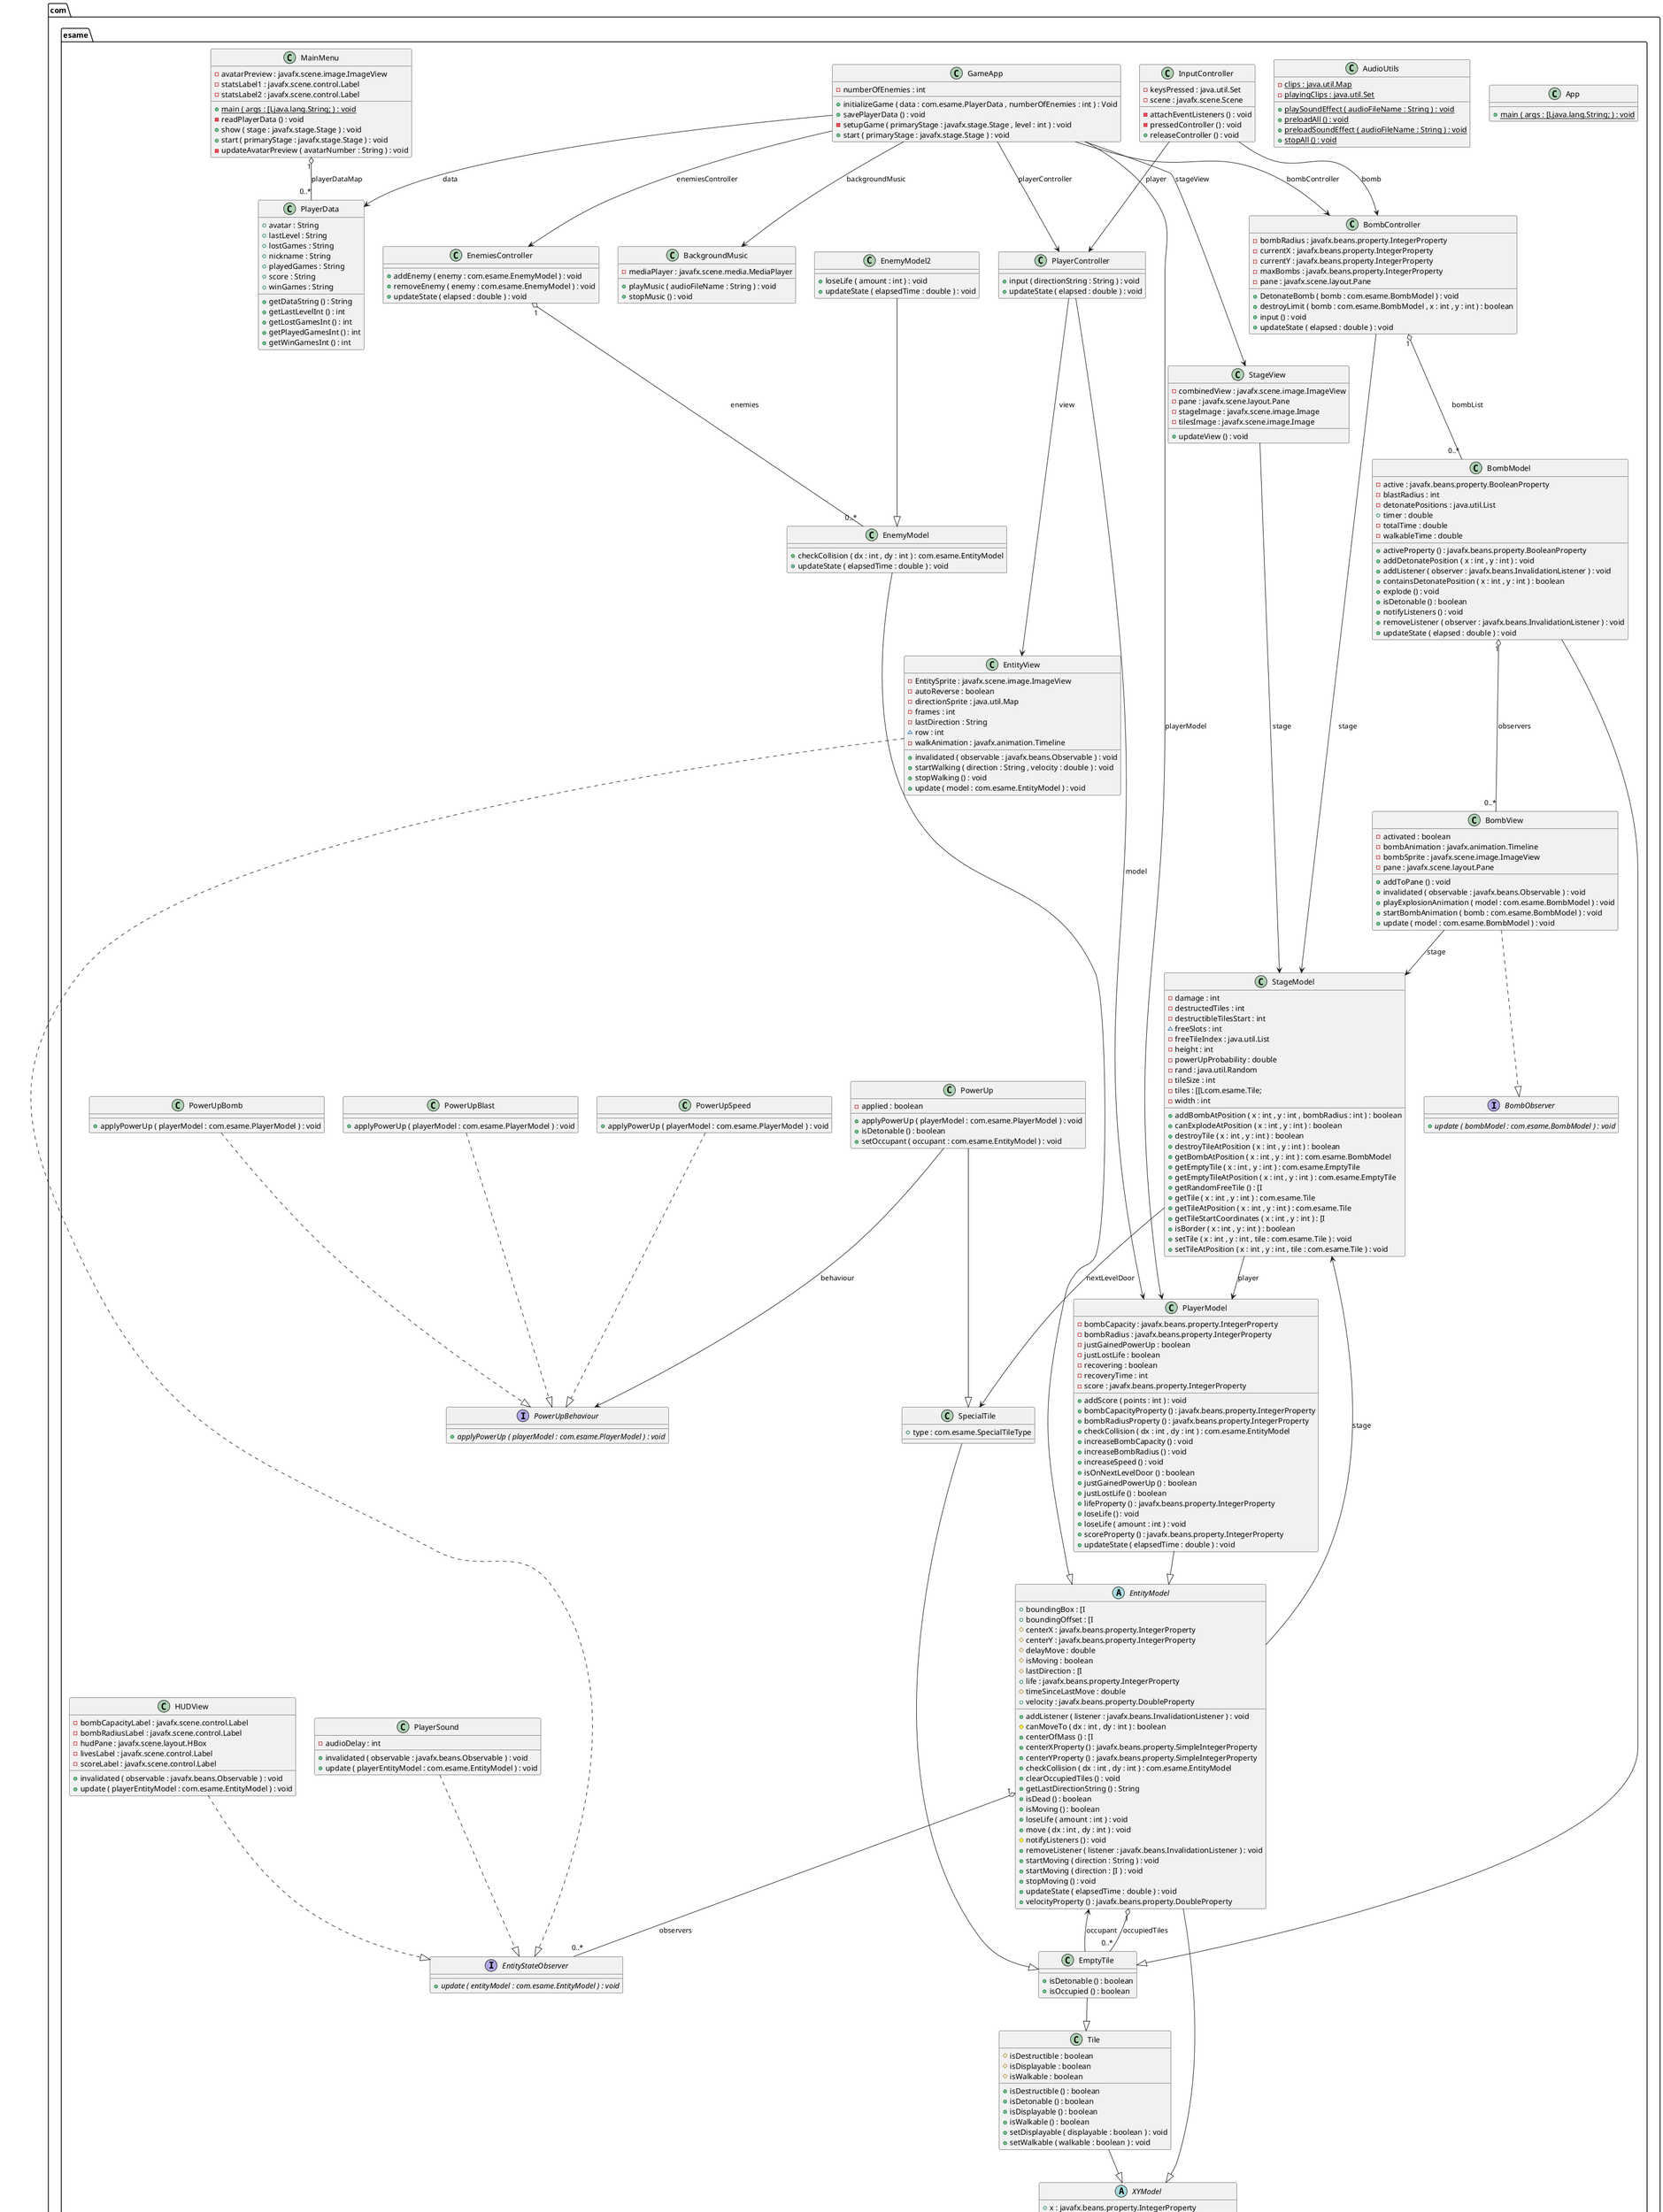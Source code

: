 @startuml

class com.esame.App {
	{method}  {static} +main ( args : [Ljava.lang.String; ) : void
}


class com.esame.AudioUtils {
	{field} {static} -clips : java.util.Map
	{field} {static} -playingClips : java.util.Set
	{method}  {static} +playSoundEffect ( audioFileName : String ) : void
	{method}  {static} +preloadAll () : void
	{method}  {static} +preloadSoundEffect ( audioFileName : String ) : void
	{method}  {static} +stopAll () : void
}


class com.esame.BackgroundMusic {
	{field} -mediaPlayer : javafx.scene.media.MediaPlayer
	{method} +playMusic ( audioFileName : String ) : void
	{method} +stopMusic () : void
}


class com.esame.BombController {
	{field} -bombRadius : javafx.beans.property.IntegerProperty
	{field} -currentX : javafx.beans.property.IntegerProperty
	{field} -currentY : javafx.beans.property.IntegerProperty
	{field} -maxBombs : javafx.beans.property.IntegerProperty
	{field} -pane : javafx.scene.layout.Pane
	{method} +DetonateBomb ( bomb : com.esame.BombModel ) : void
	{method} +destroyLimit ( bomb : com.esame.BombModel , x : int , y : int ) : boolean
	{method} +input () : void
	{method} +updateState ( elapsed : double ) : void
}


class com.esame.BombModel {
	{field} -active : javafx.beans.property.BooleanProperty
	{field} -blastRadius : int
	{field} -detonatePositions : java.util.List
	{field} +timer : double
	{field} -totalTime : double
	{field} -walkableTime : double
	{method} +activeProperty () : javafx.beans.property.BooleanProperty
	{method} +addDetonatePosition ( x : int , y : int ) : void
	{method} +addListener ( observer : javafx.beans.InvalidationListener ) : void
	{method} +containsDetonatePosition ( x : int , y : int ) : boolean
	{method} +explode () : void
	{method} +isDetonable () : boolean
	{method} +notifyListeners () : void
	{method} +removeListener ( observer : javafx.beans.InvalidationListener ) : void
	{method} +updateState ( elapsed : double ) : void
}


interface com.esame.BombObserver {
	{method}  {abstract} +update ( bombModel : com.esame.BombModel ) : void
}


class com.esame.BombView {
	{field} -activated : boolean
	{field} -bombAnimation : javafx.animation.Timeline
	{field} -bombSprite : javafx.scene.image.ImageView
	{field} -pane : javafx.scene.layout.Pane
	{method} +addToPane () : void
	{method} +invalidated ( observable : javafx.beans.Observable ) : void
	{method} +playExplosionAnimation ( model : com.esame.BombModel ) : void
	{method} +startBombAnimation ( bomb : com.esame.BombModel ) : void
	{method} +update ( model : com.esame.BombModel ) : void
}


class com.esame.EmptyTile {
	{method} +isDetonable () : boolean
	{method} +isOccupied () : boolean
}


class com.esame.EnemiesController {
	{method} +addEnemy ( enemy : com.esame.EnemyModel ) : void
	{method} +removeEnemy ( enemy : com.esame.EnemyModel ) : void
	{method} +updateState ( elapsed : double ) : void
}


class com.esame.EnemyModel {
	{method} +checkCollision ( dx : int , dy : int ) : com.esame.EntityModel
	{method} +updateState ( elapsedTime : double ) : void
}


class com.esame.EnemyModel2 {
	{method} +loseLife ( amount : int ) : void
	{method} +updateState ( elapsedTime : double ) : void
}


abstract class com.esame.EntityModel {
	{field} +boundingBox : [I
	{field} +boundingOffset : [I
	{field} #centerX : javafx.beans.property.IntegerProperty
	{field} #centerY : javafx.beans.property.IntegerProperty
	{field} #delayMove : double
	{field} #isMoving : boolean
	{field} #lastDirection : [I
	{field} +life : javafx.beans.property.IntegerProperty
	{field} #timeSinceLastMove : double
	{field} +velocity : javafx.beans.property.DoubleProperty
	{method} +addListener ( listener : javafx.beans.InvalidationListener ) : void
	{method} #canMoveTo ( dx : int , dy : int ) : boolean
	{method} +centerOfMass () : [I
	{method} +centerXProperty () : javafx.beans.property.SimpleIntegerProperty
	{method} +centerYProperty () : javafx.beans.property.SimpleIntegerProperty
	{method} +checkCollision ( dx : int , dy : int ) : com.esame.EntityModel
	{method} +clearOccupiedTiles () : void
	{method} +getLastDirectionString () : String
	{method} +isDead () : boolean
	{method} +isMoving () : boolean
	{method} +loseLife ( amount : int ) : void
	{method} +move ( dx : int , dy : int ) : void
	{method} #notifyListeners () : void
	{method} +removeListener ( listener : javafx.beans.InvalidationListener ) : void
	{method} +startMoving ( direction : String ) : void
	{method} +startMoving ( direction : [I ) : void
	{method} +stopMoving () : void
	{method} +updateState ( elapsedTime : double ) : void
	{method} +velocityProperty () : javafx.beans.property.DoubleProperty
}


interface com.esame.EntityStateObserver {
	{method}  {abstract} +update ( entityModel : com.esame.EntityModel ) : void
}


class com.esame.EntityView {
	{field} -EntitySprite : javafx.scene.image.ImageView
	{field} -autoReverse : boolean
	{field} -directionSprite : java.util.Map
	{field} -frames : int
	{field} -lastDirection : String
	{field} ~row : int
	{field} -walkAnimation : javafx.animation.Timeline
	{method} +invalidated ( observable : javafx.beans.Observable ) : void
	{method} +startWalking ( direction : String , velocity : double ) : void
	{method} +stopWalking () : void
	{method} +update ( model : com.esame.EntityModel ) : void
}


class com.esame.GameApp {
	{field} -numberOfEnemies : int
	{method} +initializeGame ( data : com.esame.PlayerData , numberOfEnemies : int ) : Void
	{method} +savePlayerData () : void
	{method} -setupGame ( primaryStage : javafx.stage.Stage , level : int ) : void
	{method} +start ( primaryStage : javafx.stage.Stage ) : void
}


class com.esame.HUDView {
	{field} -bombCapacityLabel : javafx.scene.control.Label
	{field} -bombRadiusLabel : javafx.scene.control.Label
	{field} -hudPane : javafx.scene.layout.HBox
	{field} -livesLabel : javafx.scene.control.Label
	{field} -scoreLabel : javafx.scene.control.Label
	{method} +invalidated ( observable : javafx.beans.Observable ) : void
	{method} +update ( playerEntityModel : com.esame.EntityModel ) : void
}


class com.esame.InputController {
	{field} -keysPressed : java.util.Set
	{field} -scene : javafx.scene.Scene
	{method} -attachEventListeners () : void
	{method} -pressedController () : void
	{method} +releaseController () : void
}


class com.esame.MainMenu {
	{field} -avatarPreview : javafx.scene.image.ImageView
	{field} -statsLabel1 : javafx.scene.control.Label
	{field} -statsLabel2 : javafx.scene.control.Label
	{method}  {static} +main ( args : [Ljava.lang.String; ) : void
	{method} -readPlayerData () : void
	{method} +show ( stage : javafx.stage.Stage ) : void
	{method} +start ( primaryStage : javafx.stage.Stage ) : void
	{method} -updateAvatarPreview ( avatarNumber : String ) : void
}


class com.esame.PlayerController {
	{method} +input ( directionString : String ) : void
	{method} +updateState ( elapsed : double ) : void
}


class com.esame.PlayerData {
	{field} +avatar : String
	{field} +lastLevel : String
	{field} +lostGames : String
	{field} +nickname : String
	{field} +playedGames : String
	{field} +score : String
	{field} +winGames : String
	{method} +getDataString () : String
	{method} +getLastLevelInt () : int
	{method} +getLostGamesInt () : int
	{method} +getPlayedGamesInt () : int
	{method} +getWinGamesInt () : int
}


class com.esame.PlayerModel {
	{field} -bombCapacity : javafx.beans.property.IntegerProperty
	{field} -bombRadius : javafx.beans.property.IntegerProperty
	{field} -justGainedPowerUp : boolean
	{field} -justLostLife : boolean
	{field} -recovering : boolean
	{field} -recoveryTime : int
	{field} -score : javafx.beans.property.IntegerProperty
	{method} +addScore ( points : int ) : void
	{method} +bombCapacityProperty () : javafx.beans.property.IntegerProperty
	{method} +bombRadiusProperty () : javafx.beans.property.IntegerProperty
	{method} +checkCollision ( dx : int , dy : int ) : com.esame.EntityModel
	{method} +increaseBombCapacity () : void
	{method} +increaseBombRadius () : void
	{method} +increaseSpeed () : void
	{method} +isOnNextLevelDoor () : boolean
	{method} +justGainedPowerUp () : boolean
	{method} +justLostLife () : boolean
	{method} +lifeProperty () : javafx.beans.property.IntegerProperty
	{method} +loseLife () : void
	{method} +loseLife ( amount : int ) : void
	{method} +scoreProperty () : javafx.beans.property.IntegerProperty
	{method} +updateState ( elapsedTime : double ) : void
}


class com.esame.PlayerSound {
	{field} -audioDelay : int
	{method} +invalidated ( observable : javafx.beans.Observable ) : void
	{method} +update ( playerEntityModel : com.esame.EntityModel ) : void
}


class com.esame.PowerUp {
	{field} -applied : boolean
	{method} +applyPowerUp ( playerModel : com.esame.PlayerModel ) : void
	{method} +isDetonable () : boolean
	{method} +setOccupant ( occupant : com.esame.EntityModel ) : void
}


interface com.esame.PowerUpBehaviour {
	{method}  {abstract} +applyPowerUp ( playerModel : com.esame.PlayerModel ) : void
}


class com.esame.PowerUpBlast {
	{method} +applyPowerUp ( playerModel : com.esame.PlayerModel ) : void
}


class com.esame.PowerUpBomb {
	{method} +applyPowerUp ( playerModel : com.esame.PlayerModel ) : void
}


class com.esame.PowerUpSpeed {
	{method} +applyPowerUp ( playerModel : com.esame.PlayerModel ) : void
}


class com.esame.SpecialTile {
	{field} +type : com.esame.SpecialTileType
}


class com.esame.StageModel {
	{field} -damage : int
	{field} -destructedTiles : int
	{field} -destructibleTilesStart : int
	{field} ~freeSlots : int
	{field} -freeTileIndex : java.util.List
	{field} -height : int
	{field} -powerUpProbability : double
	{field} -rand : java.util.Random
	{field} -tileSize : int
	{field} -tiles : [[Lcom.esame.Tile;
	{field} -width : int
	{method} +addBombAtPosition ( x : int , y : int , bombRadius : int ) : boolean
	{method} +canExplodeAtPosition ( x : int , y : int ) : boolean
	{method} +destroyTile ( x : int , y : int ) : boolean
	{method} +destroyTileAtPosition ( x : int , y : int ) : boolean
	{method} +getBombAtPosition ( x : int , y : int ) : com.esame.BombModel
	{method} +getEmptyTile ( x : int , y : int ) : com.esame.EmptyTile
	{method} +getEmptyTileAtPosition ( x : int , y : int ) : com.esame.EmptyTile
	{method} +getRandomFreeTile () : [I
	{method} +getTile ( x : int , y : int ) : com.esame.Tile
	{method} +getTileAtPosition ( x : int , y : int ) : com.esame.Tile
	{method} +getTileStartCoordinates ( x : int , y : int ) : [I
	{method} +isBorder ( x : int , y : int ) : boolean
	{method} +setTile ( x : int , y : int , tile : com.esame.Tile ) : void
	{method} +setTileAtPosition ( x : int , y : int , tile : com.esame.Tile ) : void
}


class com.esame.StageView {
	{field} -combinedView : javafx.scene.image.ImageView
	{field} -pane : javafx.scene.layout.Pane
	{field} -stageImage : javafx.scene.image.Image
	{field} -tilesImage : javafx.scene.image.Image
	{method} +updateView () : void
}


class com.esame.Tile {
	{field} #isDestructible : boolean
	{field} #isDisplayable : boolean
	{field} #isWalkable : boolean
	{method} +isDestructible () : boolean
	{method} +isDetonable () : boolean
	{method} +isDisplayable () : boolean
	{method} +isWalkable () : boolean
	{method} +setDisplayable ( displayable : boolean ) : void
	{method} +setWalkable ( walkable : boolean ) : void
}


abstract class com.esame.XYModel {
	{field} +x : javafx.beans.property.IntegerProperty
	{field} +y : javafx.beans.property.IntegerProperty
	{method} +setPosition ( x : int , y : int ) : void
	{method} +xProperty () : javafx.beans.property.IntegerProperty
	{method} +yProperty () : javafx.beans.property.IntegerProperty
}




com.esame.BombController "1" o-- "0..*"  com.esame.BombModel : bombList
com.esame.BombController -->  com.esame.StageModel : stage
com.esame.BombModel "1" o-- "0..*"  com.esame.BombView : observers
com.esame.BombModel --|>  com.esame.EmptyTile
com.esame.BombView -->  com.esame.StageModel : stage
com.esame.BombView ..|>  com.esame.BombObserver
com.esame.EmptyTile -->  com.esame.EntityModel : occupant
com.esame.EmptyTile --|>  com.esame.Tile
com.esame.EnemiesController "1" o-- "0..*"  com.esame.EnemyModel : enemies
com.esame.EnemyModel --|>  com.esame.EntityModel
com.esame.EnemyModel2 --|>  com.esame.EnemyModel
com.esame.EntityModel "1" o-- "0..*"  com.esame.EmptyTile : occupiedTiles
com.esame.EntityModel "1" o-- "0..*"  com.esame.EntityStateObserver : observers
com.esame.EntityModel -->  com.esame.StageModel : stage
com.esame.EntityModel --|>  com.esame.XYModel
com.esame.EntityView ..|>  com.esame.EntityStateObserver
com.esame.GameApp -->  com.esame.BackgroundMusic : backgroundMusic
com.esame.GameApp -->  com.esame.BombController : bombController
com.esame.GameApp -->  com.esame.EnemiesController : enemiesController
com.esame.GameApp -->  com.esame.PlayerController : playerController
com.esame.GameApp -->  com.esame.PlayerData : data
com.esame.GameApp -->  com.esame.PlayerModel : playerModel
com.esame.GameApp -->  com.esame.StageView : stageView
com.esame.HUDView ..|>  com.esame.EntityStateObserver
com.esame.InputController -->  com.esame.BombController : bomb
com.esame.InputController -->  com.esame.PlayerController : player
com.esame.MainMenu "1" o-- "0..*"  com.esame.PlayerData : playerDataMap
com.esame.PlayerController -->  com.esame.EntityView : view
com.esame.PlayerController -->  com.esame.PlayerModel : model
com.esame.PlayerModel --|>  com.esame.EntityModel
com.esame.PlayerSound ..|>  com.esame.EntityStateObserver
com.esame.PowerUp -->  com.esame.PowerUpBehaviour : behaviour
com.esame.PowerUp --|>  com.esame.SpecialTile
com.esame.PowerUpBlast ..|>  com.esame.PowerUpBehaviour
com.esame.PowerUpBomb ..|>  com.esame.PowerUpBehaviour
com.esame.PowerUpSpeed ..|>  com.esame.PowerUpBehaviour
com.esame.SpecialTile --|>  com.esame.EmptyTile
com.esame.StageModel -->  com.esame.PlayerModel : player
com.esame.StageModel -->  com.esame.SpecialTile : nextLevelDoor
com.esame.StageView -->  com.esame.StageModel : stage
com.esame.Tile --|>  com.esame.XYModel


@enduml